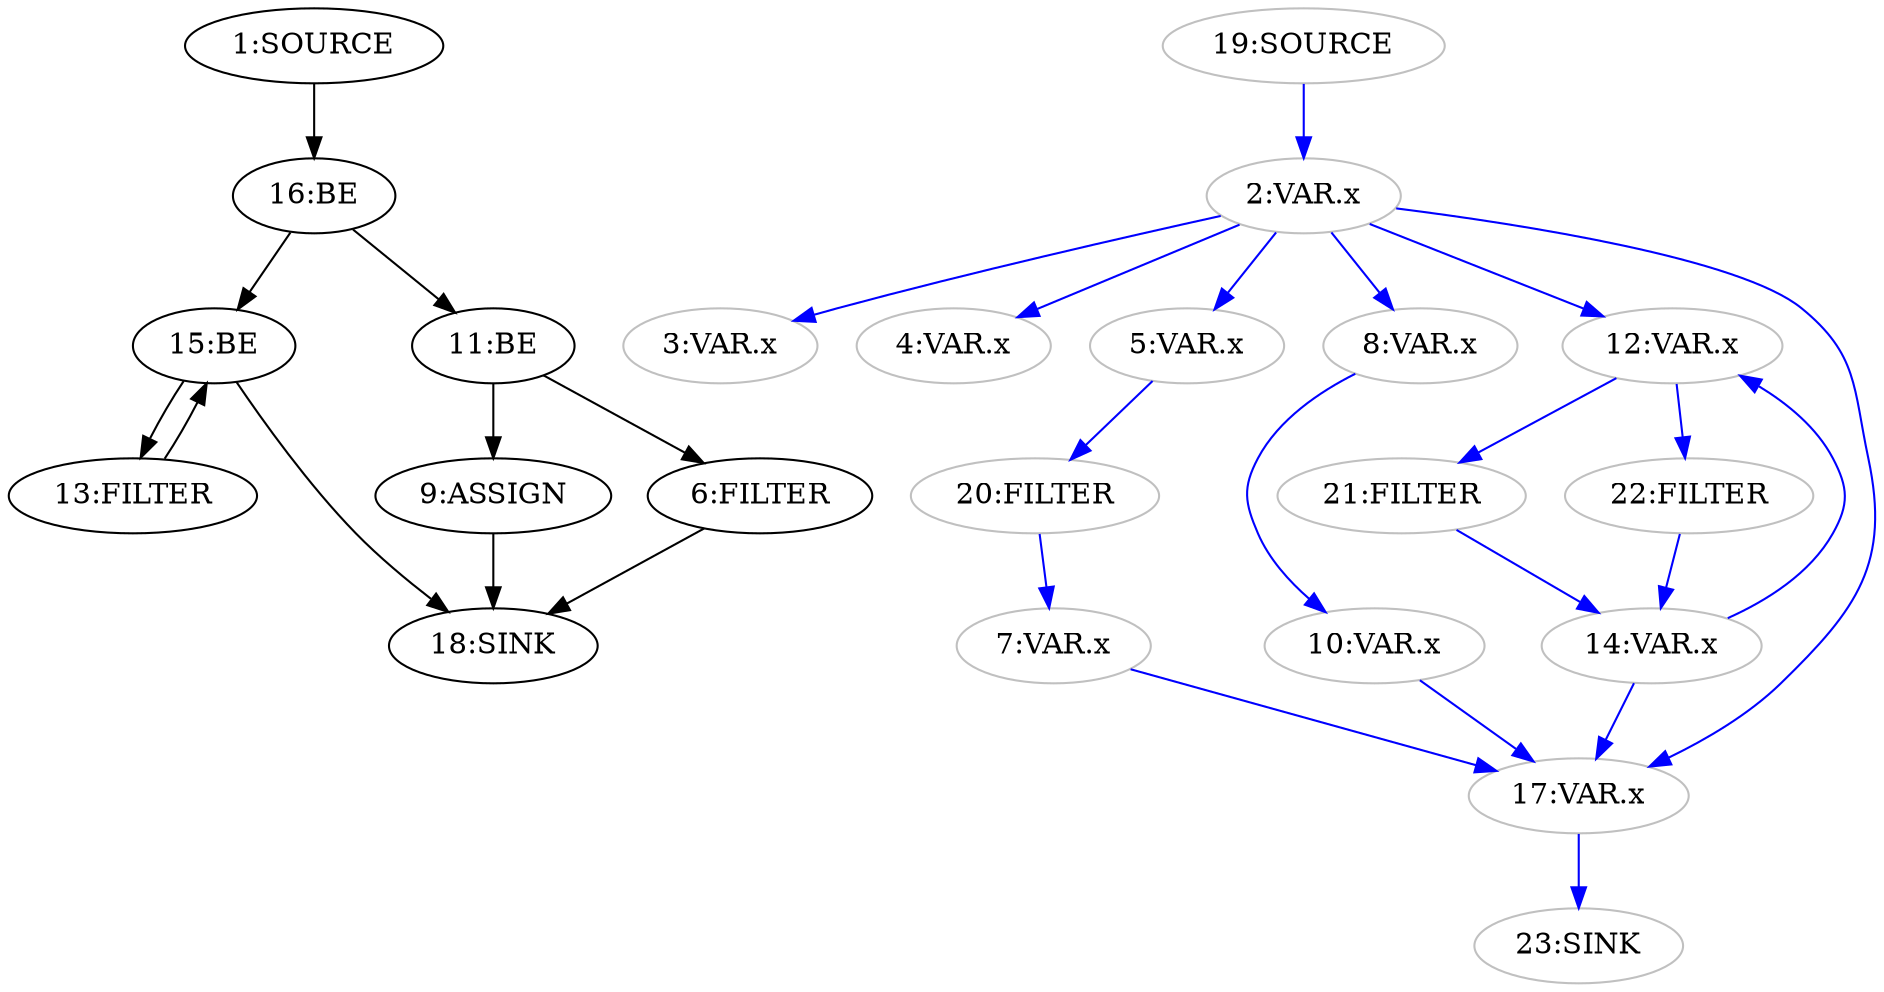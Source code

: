 digraph {
  n9 [label="9:ASSIGN"];
  n15 [label="15:BE"];
  n16 [label="16:BE"];
  n11 [label="11:BE"];
  n6 [label="6:FILTER"];
  n13 [label="13:FILTER"];
  n1 [label="1:SOURCE"];
  n18 [label="18:SINK"];
  n2 [label="2:VAR.x" color="grey"];
  n3 [label="3:VAR.x" color="grey"];
  n4 [label="4:VAR.x" color="grey"];
  n5 [label="5:VAR.x" color="grey"];
  n7 [label="7:VAR.x" color="grey"];
  n8 [label="8:VAR.x" color="grey"];
  n10 [label="10:VAR.x" color="grey"];
  n12 [label="12:VAR.x" color="grey"];
  n14 [label="14:VAR.x" color="grey"];
  n17 [label="17:VAR.x" color="grey"];
  n19 [label="19:SOURCE" color="grey"];
  n20 [label="20:FILTER" color="grey"];
  n21 [label="21:FILTER" color="grey"];
  n22 [label="22:FILTER" color="grey"];
  n23 [label="23:SINK" color="grey"];
  n1 -> n16 [color="black"];
  n6 -> n18 [color="black"];
  n9 -> n18 [color="black"];
  n11 -> n6 [color="black"];
  n11 -> n9 [color="black"];
  n13 -> n15 [color="black"];
  n15 -> n13 [color="black"];
  n15 -> n18 [color="black"];
  n16 -> n11 [color="black"];
  n16 -> n15 [color="black"];
  n2 -> n3 [color="blue"];
  n2 -> n4 [color="blue"];
  n2 -> n5 [color="blue"];
  n2 -> n8 [color="blue"];
  n2 -> n12 [color="blue"];
  n2 -> n17 [color="blue"];
  n5 -> n20 [color="blue"];
  n7 -> n17 [color="blue"];
  n8 -> n10 [color="blue"];
  n10 -> n17 [color="blue"];
  n12 -> n21 [color="blue"];
  n12 -> n22 [color="blue"];
  n14 -> n12 [color="blue"];
  n14 -> n17 [color="blue"];
  n17 -> n23 [color="blue"];
  n19 -> n2 [color="blue"];
  n20 -> n7 [color="blue"];
  n21 -> n14 [color="blue"];
  n22 -> n14 [color="blue"];
}
